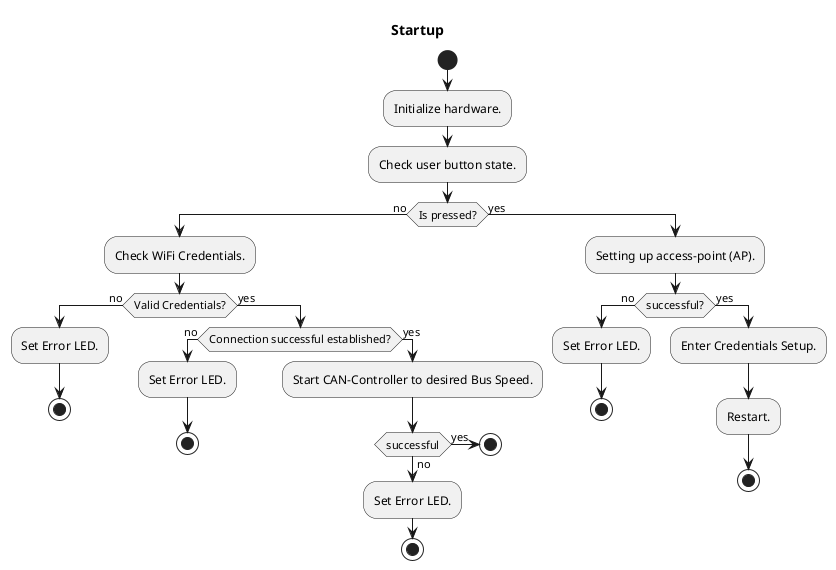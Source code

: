 @startuml
title Startup

start
:Initialize hardware.;
:Check user button state.;

if (Is pressed?) then (no)

    :Check WiFi Credentials.;

    if (Valid Credentials?) then (no)
        :Set Error LED.;
        stop

    else(yes)

        if (Connection successful established?) then (no)
            :Set Error LED.;
            stop
        else (yes)
            :Start CAN-Controller to desired Bus Speed.;
            if (successful) then (yes)
                stop
            else(no)
                :Set Error LED.;
                stop
            endif
        endif

    endif

else(yes)

    :Setting up access-point (AP).;

    if (successful?) then (no)
        :Set Error LED.;
        stop
    else (yes)
        :Enter Credentials Setup.;
        :Restart.;
        stop
    endif

endif

@enduml